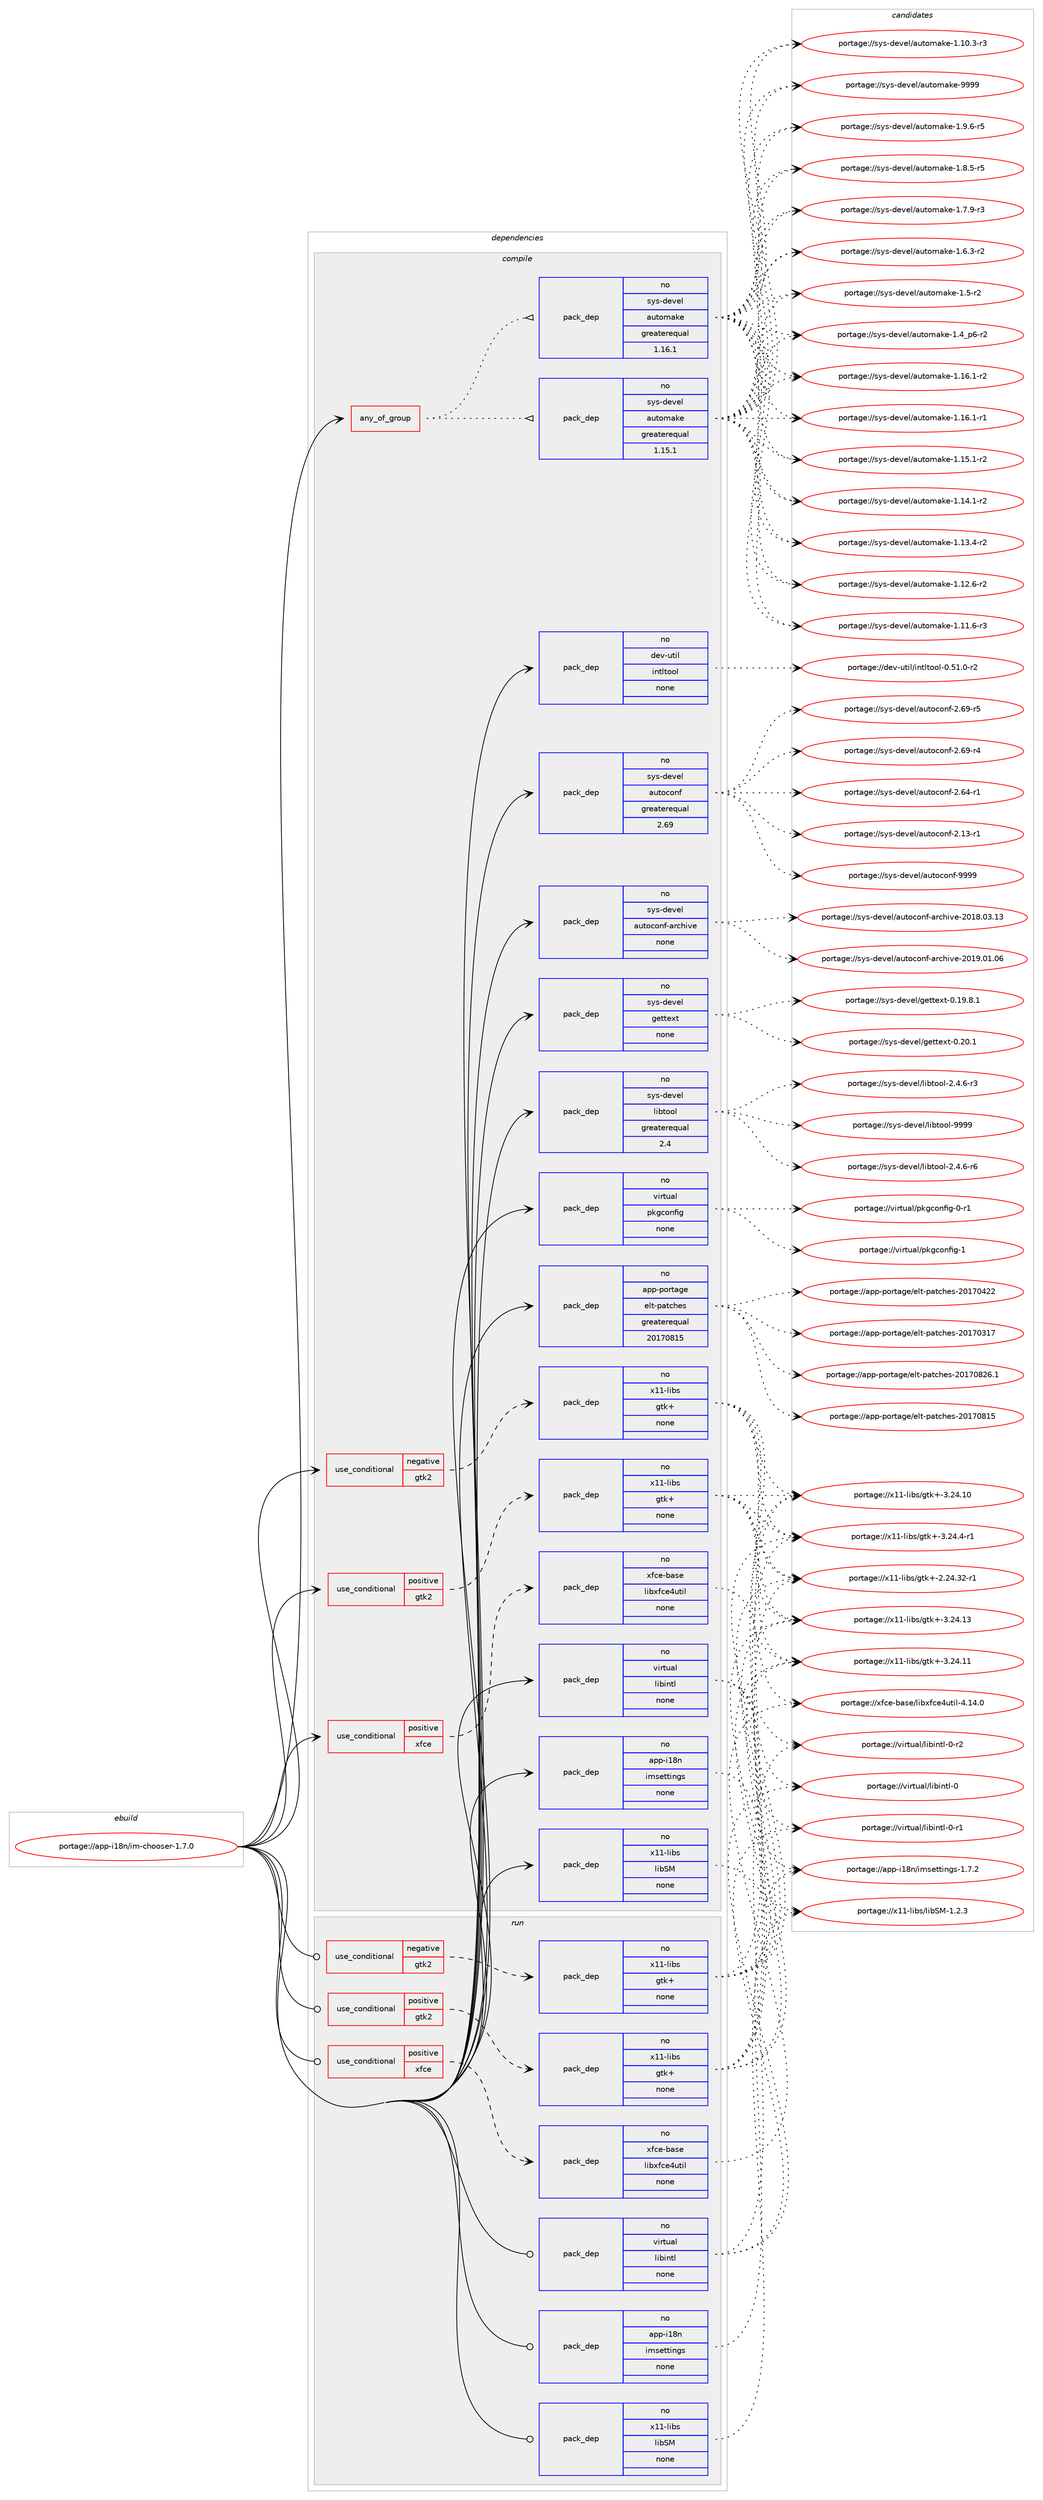 digraph prolog {

# *************
# Graph options
# *************

newrank=true;
concentrate=true;
compound=true;
graph [rankdir=LR,fontname=Helvetica,fontsize=10,ranksep=1.5];#, ranksep=2.5, nodesep=0.2];
edge  [arrowhead=vee];
node  [fontname=Helvetica,fontsize=10];

# **********
# The ebuild
# **********

subgraph cluster_leftcol {
color=gray;
label=<<i>ebuild</i>>;
id [label="portage://app-i18n/im-chooser-1.7.0", color=red, width=4, href="../app-i18n/im-chooser-1.7.0.svg"];
}

# ****************
# The dependencies
# ****************

subgraph cluster_midcol {
color=gray;
label=<<i>dependencies</i>>;
subgraph cluster_compile {
fillcolor="#eeeeee";
style=filled;
label=<<i>compile</i>>;
subgraph any8007 {
dependency617871 [label=<<TABLE BORDER="0" CELLBORDER="1" CELLSPACING="0" CELLPADDING="4"><TR><TD CELLPADDING="10">any_of_group</TD></TR></TABLE>>, shape=none, color=red];subgraph pack464855 {
dependency617872 [label=<<TABLE BORDER="0" CELLBORDER="1" CELLSPACING="0" CELLPADDING="4" WIDTH="220"><TR><TD ROWSPAN="6" CELLPADDING="30">pack_dep</TD></TR><TR><TD WIDTH="110">no</TD></TR><TR><TD>sys-devel</TD></TR><TR><TD>automake</TD></TR><TR><TD>greaterequal</TD></TR><TR><TD>1.16.1</TD></TR></TABLE>>, shape=none, color=blue];
}
dependency617871:e -> dependency617872:w [weight=20,style="dotted",arrowhead="oinv"];
subgraph pack464856 {
dependency617873 [label=<<TABLE BORDER="0" CELLBORDER="1" CELLSPACING="0" CELLPADDING="4" WIDTH="220"><TR><TD ROWSPAN="6" CELLPADDING="30">pack_dep</TD></TR><TR><TD WIDTH="110">no</TD></TR><TR><TD>sys-devel</TD></TR><TR><TD>automake</TD></TR><TR><TD>greaterequal</TD></TR><TR><TD>1.15.1</TD></TR></TABLE>>, shape=none, color=blue];
}
dependency617871:e -> dependency617873:w [weight=20,style="dotted",arrowhead="oinv"];
}
id:e -> dependency617871:w [weight=20,style="solid",arrowhead="vee"];
subgraph cond144725 {
dependency617874 [label=<<TABLE BORDER="0" CELLBORDER="1" CELLSPACING="0" CELLPADDING="4"><TR><TD ROWSPAN="3" CELLPADDING="10">use_conditional</TD></TR><TR><TD>negative</TD></TR><TR><TD>gtk2</TD></TR></TABLE>>, shape=none, color=red];
subgraph pack464857 {
dependency617875 [label=<<TABLE BORDER="0" CELLBORDER="1" CELLSPACING="0" CELLPADDING="4" WIDTH="220"><TR><TD ROWSPAN="6" CELLPADDING="30">pack_dep</TD></TR><TR><TD WIDTH="110">no</TD></TR><TR><TD>x11-libs</TD></TR><TR><TD>gtk+</TD></TR><TR><TD>none</TD></TR><TR><TD></TD></TR></TABLE>>, shape=none, color=blue];
}
dependency617874:e -> dependency617875:w [weight=20,style="dashed",arrowhead="vee"];
}
id:e -> dependency617874:w [weight=20,style="solid",arrowhead="vee"];
subgraph cond144726 {
dependency617876 [label=<<TABLE BORDER="0" CELLBORDER="1" CELLSPACING="0" CELLPADDING="4"><TR><TD ROWSPAN="3" CELLPADDING="10">use_conditional</TD></TR><TR><TD>positive</TD></TR><TR><TD>gtk2</TD></TR></TABLE>>, shape=none, color=red];
subgraph pack464858 {
dependency617877 [label=<<TABLE BORDER="0" CELLBORDER="1" CELLSPACING="0" CELLPADDING="4" WIDTH="220"><TR><TD ROWSPAN="6" CELLPADDING="30">pack_dep</TD></TR><TR><TD WIDTH="110">no</TD></TR><TR><TD>x11-libs</TD></TR><TR><TD>gtk+</TD></TR><TR><TD>none</TD></TR><TR><TD></TD></TR></TABLE>>, shape=none, color=blue];
}
dependency617876:e -> dependency617877:w [weight=20,style="dashed",arrowhead="vee"];
}
id:e -> dependency617876:w [weight=20,style="solid",arrowhead="vee"];
subgraph cond144727 {
dependency617878 [label=<<TABLE BORDER="0" CELLBORDER="1" CELLSPACING="0" CELLPADDING="4"><TR><TD ROWSPAN="3" CELLPADDING="10">use_conditional</TD></TR><TR><TD>positive</TD></TR><TR><TD>xfce</TD></TR></TABLE>>, shape=none, color=red];
subgraph pack464859 {
dependency617879 [label=<<TABLE BORDER="0" CELLBORDER="1" CELLSPACING="0" CELLPADDING="4" WIDTH="220"><TR><TD ROWSPAN="6" CELLPADDING="30">pack_dep</TD></TR><TR><TD WIDTH="110">no</TD></TR><TR><TD>xfce-base</TD></TR><TR><TD>libxfce4util</TD></TR><TR><TD>none</TD></TR><TR><TD></TD></TR></TABLE>>, shape=none, color=blue];
}
dependency617878:e -> dependency617879:w [weight=20,style="dashed",arrowhead="vee"];
}
id:e -> dependency617878:w [weight=20,style="solid",arrowhead="vee"];
subgraph pack464860 {
dependency617880 [label=<<TABLE BORDER="0" CELLBORDER="1" CELLSPACING="0" CELLPADDING="4" WIDTH="220"><TR><TD ROWSPAN="6" CELLPADDING="30">pack_dep</TD></TR><TR><TD WIDTH="110">no</TD></TR><TR><TD>app-i18n</TD></TR><TR><TD>imsettings</TD></TR><TR><TD>none</TD></TR><TR><TD></TD></TR></TABLE>>, shape=none, color=blue];
}
id:e -> dependency617880:w [weight=20,style="solid",arrowhead="vee"];
subgraph pack464861 {
dependency617881 [label=<<TABLE BORDER="0" CELLBORDER="1" CELLSPACING="0" CELLPADDING="4" WIDTH="220"><TR><TD ROWSPAN="6" CELLPADDING="30">pack_dep</TD></TR><TR><TD WIDTH="110">no</TD></TR><TR><TD>app-portage</TD></TR><TR><TD>elt-patches</TD></TR><TR><TD>greaterequal</TD></TR><TR><TD>20170815</TD></TR></TABLE>>, shape=none, color=blue];
}
id:e -> dependency617881:w [weight=20,style="solid",arrowhead="vee"];
subgraph pack464862 {
dependency617882 [label=<<TABLE BORDER="0" CELLBORDER="1" CELLSPACING="0" CELLPADDING="4" WIDTH="220"><TR><TD ROWSPAN="6" CELLPADDING="30">pack_dep</TD></TR><TR><TD WIDTH="110">no</TD></TR><TR><TD>dev-util</TD></TR><TR><TD>intltool</TD></TR><TR><TD>none</TD></TR><TR><TD></TD></TR></TABLE>>, shape=none, color=blue];
}
id:e -> dependency617882:w [weight=20,style="solid",arrowhead="vee"];
subgraph pack464863 {
dependency617883 [label=<<TABLE BORDER="0" CELLBORDER="1" CELLSPACING="0" CELLPADDING="4" WIDTH="220"><TR><TD ROWSPAN="6" CELLPADDING="30">pack_dep</TD></TR><TR><TD WIDTH="110">no</TD></TR><TR><TD>sys-devel</TD></TR><TR><TD>autoconf</TD></TR><TR><TD>greaterequal</TD></TR><TR><TD>2.69</TD></TR></TABLE>>, shape=none, color=blue];
}
id:e -> dependency617883:w [weight=20,style="solid",arrowhead="vee"];
subgraph pack464864 {
dependency617884 [label=<<TABLE BORDER="0" CELLBORDER="1" CELLSPACING="0" CELLPADDING="4" WIDTH="220"><TR><TD ROWSPAN="6" CELLPADDING="30">pack_dep</TD></TR><TR><TD WIDTH="110">no</TD></TR><TR><TD>sys-devel</TD></TR><TR><TD>autoconf-archive</TD></TR><TR><TD>none</TD></TR><TR><TD></TD></TR></TABLE>>, shape=none, color=blue];
}
id:e -> dependency617884:w [weight=20,style="solid",arrowhead="vee"];
subgraph pack464865 {
dependency617885 [label=<<TABLE BORDER="0" CELLBORDER="1" CELLSPACING="0" CELLPADDING="4" WIDTH="220"><TR><TD ROWSPAN="6" CELLPADDING="30">pack_dep</TD></TR><TR><TD WIDTH="110">no</TD></TR><TR><TD>sys-devel</TD></TR><TR><TD>gettext</TD></TR><TR><TD>none</TD></TR><TR><TD></TD></TR></TABLE>>, shape=none, color=blue];
}
id:e -> dependency617885:w [weight=20,style="solid",arrowhead="vee"];
subgraph pack464866 {
dependency617886 [label=<<TABLE BORDER="0" CELLBORDER="1" CELLSPACING="0" CELLPADDING="4" WIDTH="220"><TR><TD ROWSPAN="6" CELLPADDING="30">pack_dep</TD></TR><TR><TD WIDTH="110">no</TD></TR><TR><TD>sys-devel</TD></TR><TR><TD>libtool</TD></TR><TR><TD>greaterequal</TD></TR><TR><TD>2.4</TD></TR></TABLE>>, shape=none, color=blue];
}
id:e -> dependency617886:w [weight=20,style="solid",arrowhead="vee"];
subgraph pack464867 {
dependency617887 [label=<<TABLE BORDER="0" CELLBORDER="1" CELLSPACING="0" CELLPADDING="4" WIDTH="220"><TR><TD ROWSPAN="6" CELLPADDING="30">pack_dep</TD></TR><TR><TD WIDTH="110">no</TD></TR><TR><TD>virtual</TD></TR><TR><TD>libintl</TD></TR><TR><TD>none</TD></TR><TR><TD></TD></TR></TABLE>>, shape=none, color=blue];
}
id:e -> dependency617887:w [weight=20,style="solid",arrowhead="vee"];
subgraph pack464868 {
dependency617888 [label=<<TABLE BORDER="0" CELLBORDER="1" CELLSPACING="0" CELLPADDING="4" WIDTH="220"><TR><TD ROWSPAN="6" CELLPADDING="30">pack_dep</TD></TR><TR><TD WIDTH="110">no</TD></TR><TR><TD>virtual</TD></TR><TR><TD>pkgconfig</TD></TR><TR><TD>none</TD></TR><TR><TD></TD></TR></TABLE>>, shape=none, color=blue];
}
id:e -> dependency617888:w [weight=20,style="solid",arrowhead="vee"];
subgraph pack464869 {
dependency617889 [label=<<TABLE BORDER="0" CELLBORDER="1" CELLSPACING="0" CELLPADDING="4" WIDTH="220"><TR><TD ROWSPAN="6" CELLPADDING="30">pack_dep</TD></TR><TR><TD WIDTH="110">no</TD></TR><TR><TD>x11-libs</TD></TR><TR><TD>libSM</TD></TR><TR><TD>none</TD></TR><TR><TD></TD></TR></TABLE>>, shape=none, color=blue];
}
id:e -> dependency617889:w [weight=20,style="solid",arrowhead="vee"];
}
subgraph cluster_compileandrun {
fillcolor="#eeeeee";
style=filled;
label=<<i>compile and run</i>>;
}
subgraph cluster_run {
fillcolor="#eeeeee";
style=filled;
label=<<i>run</i>>;
subgraph cond144728 {
dependency617890 [label=<<TABLE BORDER="0" CELLBORDER="1" CELLSPACING="0" CELLPADDING="4"><TR><TD ROWSPAN="3" CELLPADDING="10">use_conditional</TD></TR><TR><TD>negative</TD></TR><TR><TD>gtk2</TD></TR></TABLE>>, shape=none, color=red];
subgraph pack464870 {
dependency617891 [label=<<TABLE BORDER="0" CELLBORDER="1" CELLSPACING="0" CELLPADDING="4" WIDTH="220"><TR><TD ROWSPAN="6" CELLPADDING="30">pack_dep</TD></TR><TR><TD WIDTH="110">no</TD></TR><TR><TD>x11-libs</TD></TR><TR><TD>gtk+</TD></TR><TR><TD>none</TD></TR><TR><TD></TD></TR></TABLE>>, shape=none, color=blue];
}
dependency617890:e -> dependency617891:w [weight=20,style="dashed",arrowhead="vee"];
}
id:e -> dependency617890:w [weight=20,style="solid",arrowhead="odot"];
subgraph cond144729 {
dependency617892 [label=<<TABLE BORDER="0" CELLBORDER="1" CELLSPACING="0" CELLPADDING="4"><TR><TD ROWSPAN="3" CELLPADDING="10">use_conditional</TD></TR><TR><TD>positive</TD></TR><TR><TD>gtk2</TD></TR></TABLE>>, shape=none, color=red];
subgraph pack464871 {
dependency617893 [label=<<TABLE BORDER="0" CELLBORDER="1" CELLSPACING="0" CELLPADDING="4" WIDTH="220"><TR><TD ROWSPAN="6" CELLPADDING="30">pack_dep</TD></TR><TR><TD WIDTH="110">no</TD></TR><TR><TD>x11-libs</TD></TR><TR><TD>gtk+</TD></TR><TR><TD>none</TD></TR><TR><TD></TD></TR></TABLE>>, shape=none, color=blue];
}
dependency617892:e -> dependency617893:w [weight=20,style="dashed",arrowhead="vee"];
}
id:e -> dependency617892:w [weight=20,style="solid",arrowhead="odot"];
subgraph cond144730 {
dependency617894 [label=<<TABLE BORDER="0" CELLBORDER="1" CELLSPACING="0" CELLPADDING="4"><TR><TD ROWSPAN="3" CELLPADDING="10">use_conditional</TD></TR><TR><TD>positive</TD></TR><TR><TD>xfce</TD></TR></TABLE>>, shape=none, color=red];
subgraph pack464872 {
dependency617895 [label=<<TABLE BORDER="0" CELLBORDER="1" CELLSPACING="0" CELLPADDING="4" WIDTH="220"><TR><TD ROWSPAN="6" CELLPADDING="30">pack_dep</TD></TR><TR><TD WIDTH="110">no</TD></TR><TR><TD>xfce-base</TD></TR><TR><TD>libxfce4util</TD></TR><TR><TD>none</TD></TR><TR><TD></TD></TR></TABLE>>, shape=none, color=blue];
}
dependency617894:e -> dependency617895:w [weight=20,style="dashed",arrowhead="vee"];
}
id:e -> dependency617894:w [weight=20,style="solid",arrowhead="odot"];
subgraph pack464873 {
dependency617896 [label=<<TABLE BORDER="0" CELLBORDER="1" CELLSPACING="0" CELLPADDING="4" WIDTH="220"><TR><TD ROWSPAN="6" CELLPADDING="30">pack_dep</TD></TR><TR><TD WIDTH="110">no</TD></TR><TR><TD>app-i18n</TD></TR><TR><TD>imsettings</TD></TR><TR><TD>none</TD></TR><TR><TD></TD></TR></TABLE>>, shape=none, color=blue];
}
id:e -> dependency617896:w [weight=20,style="solid",arrowhead="odot"];
subgraph pack464874 {
dependency617897 [label=<<TABLE BORDER="0" CELLBORDER="1" CELLSPACING="0" CELLPADDING="4" WIDTH="220"><TR><TD ROWSPAN="6" CELLPADDING="30">pack_dep</TD></TR><TR><TD WIDTH="110">no</TD></TR><TR><TD>virtual</TD></TR><TR><TD>libintl</TD></TR><TR><TD>none</TD></TR><TR><TD></TD></TR></TABLE>>, shape=none, color=blue];
}
id:e -> dependency617897:w [weight=20,style="solid",arrowhead="odot"];
subgraph pack464875 {
dependency617898 [label=<<TABLE BORDER="0" CELLBORDER="1" CELLSPACING="0" CELLPADDING="4" WIDTH="220"><TR><TD ROWSPAN="6" CELLPADDING="30">pack_dep</TD></TR><TR><TD WIDTH="110">no</TD></TR><TR><TD>x11-libs</TD></TR><TR><TD>libSM</TD></TR><TR><TD>none</TD></TR><TR><TD></TD></TR></TABLE>>, shape=none, color=blue];
}
id:e -> dependency617898:w [weight=20,style="solid",arrowhead="odot"];
}
}

# **************
# The candidates
# **************

subgraph cluster_choices {
rank=same;
color=gray;
label=<<i>candidates</i>>;

subgraph choice464855 {
color=black;
nodesep=1;
choice115121115451001011181011084797117116111109971071014557575757 [label="portage://sys-devel/automake-9999", color=red, width=4,href="../sys-devel/automake-9999.svg"];
choice115121115451001011181011084797117116111109971071014549465746544511453 [label="portage://sys-devel/automake-1.9.6-r5", color=red, width=4,href="../sys-devel/automake-1.9.6-r5.svg"];
choice115121115451001011181011084797117116111109971071014549465646534511453 [label="portage://sys-devel/automake-1.8.5-r5", color=red, width=4,href="../sys-devel/automake-1.8.5-r5.svg"];
choice115121115451001011181011084797117116111109971071014549465546574511451 [label="portage://sys-devel/automake-1.7.9-r3", color=red, width=4,href="../sys-devel/automake-1.7.9-r3.svg"];
choice115121115451001011181011084797117116111109971071014549465446514511450 [label="portage://sys-devel/automake-1.6.3-r2", color=red, width=4,href="../sys-devel/automake-1.6.3-r2.svg"];
choice11512111545100101118101108479711711611110997107101454946534511450 [label="portage://sys-devel/automake-1.5-r2", color=red, width=4,href="../sys-devel/automake-1.5-r2.svg"];
choice115121115451001011181011084797117116111109971071014549465295112544511450 [label="portage://sys-devel/automake-1.4_p6-r2", color=red, width=4,href="../sys-devel/automake-1.4_p6-r2.svg"];
choice11512111545100101118101108479711711611110997107101454946495446494511450 [label="portage://sys-devel/automake-1.16.1-r2", color=red, width=4,href="../sys-devel/automake-1.16.1-r2.svg"];
choice11512111545100101118101108479711711611110997107101454946495446494511449 [label="portage://sys-devel/automake-1.16.1-r1", color=red, width=4,href="../sys-devel/automake-1.16.1-r1.svg"];
choice11512111545100101118101108479711711611110997107101454946495346494511450 [label="portage://sys-devel/automake-1.15.1-r2", color=red, width=4,href="../sys-devel/automake-1.15.1-r2.svg"];
choice11512111545100101118101108479711711611110997107101454946495246494511450 [label="portage://sys-devel/automake-1.14.1-r2", color=red, width=4,href="../sys-devel/automake-1.14.1-r2.svg"];
choice11512111545100101118101108479711711611110997107101454946495146524511450 [label="portage://sys-devel/automake-1.13.4-r2", color=red, width=4,href="../sys-devel/automake-1.13.4-r2.svg"];
choice11512111545100101118101108479711711611110997107101454946495046544511450 [label="portage://sys-devel/automake-1.12.6-r2", color=red, width=4,href="../sys-devel/automake-1.12.6-r2.svg"];
choice11512111545100101118101108479711711611110997107101454946494946544511451 [label="portage://sys-devel/automake-1.11.6-r3", color=red, width=4,href="../sys-devel/automake-1.11.6-r3.svg"];
choice11512111545100101118101108479711711611110997107101454946494846514511451 [label="portage://sys-devel/automake-1.10.3-r3", color=red, width=4,href="../sys-devel/automake-1.10.3-r3.svg"];
dependency617872:e -> choice115121115451001011181011084797117116111109971071014557575757:w [style=dotted,weight="100"];
dependency617872:e -> choice115121115451001011181011084797117116111109971071014549465746544511453:w [style=dotted,weight="100"];
dependency617872:e -> choice115121115451001011181011084797117116111109971071014549465646534511453:w [style=dotted,weight="100"];
dependency617872:e -> choice115121115451001011181011084797117116111109971071014549465546574511451:w [style=dotted,weight="100"];
dependency617872:e -> choice115121115451001011181011084797117116111109971071014549465446514511450:w [style=dotted,weight="100"];
dependency617872:e -> choice11512111545100101118101108479711711611110997107101454946534511450:w [style=dotted,weight="100"];
dependency617872:e -> choice115121115451001011181011084797117116111109971071014549465295112544511450:w [style=dotted,weight="100"];
dependency617872:e -> choice11512111545100101118101108479711711611110997107101454946495446494511450:w [style=dotted,weight="100"];
dependency617872:e -> choice11512111545100101118101108479711711611110997107101454946495446494511449:w [style=dotted,weight="100"];
dependency617872:e -> choice11512111545100101118101108479711711611110997107101454946495346494511450:w [style=dotted,weight="100"];
dependency617872:e -> choice11512111545100101118101108479711711611110997107101454946495246494511450:w [style=dotted,weight="100"];
dependency617872:e -> choice11512111545100101118101108479711711611110997107101454946495146524511450:w [style=dotted,weight="100"];
dependency617872:e -> choice11512111545100101118101108479711711611110997107101454946495046544511450:w [style=dotted,weight="100"];
dependency617872:e -> choice11512111545100101118101108479711711611110997107101454946494946544511451:w [style=dotted,weight="100"];
dependency617872:e -> choice11512111545100101118101108479711711611110997107101454946494846514511451:w [style=dotted,weight="100"];
}
subgraph choice464856 {
color=black;
nodesep=1;
choice115121115451001011181011084797117116111109971071014557575757 [label="portage://sys-devel/automake-9999", color=red, width=4,href="../sys-devel/automake-9999.svg"];
choice115121115451001011181011084797117116111109971071014549465746544511453 [label="portage://sys-devel/automake-1.9.6-r5", color=red, width=4,href="../sys-devel/automake-1.9.6-r5.svg"];
choice115121115451001011181011084797117116111109971071014549465646534511453 [label="portage://sys-devel/automake-1.8.5-r5", color=red, width=4,href="../sys-devel/automake-1.8.5-r5.svg"];
choice115121115451001011181011084797117116111109971071014549465546574511451 [label="portage://sys-devel/automake-1.7.9-r3", color=red, width=4,href="../sys-devel/automake-1.7.9-r3.svg"];
choice115121115451001011181011084797117116111109971071014549465446514511450 [label="portage://sys-devel/automake-1.6.3-r2", color=red, width=4,href="../sys-devel/automake-1.6.3-r2.svg"];
choice11512111545100101118101108479711711611110997107101454946534511450 [label="portage://sys-devel/automake-1.5-r2", color=red, width=4,href="../sys-devel/automake-1.5-r2.svg"];
choice115121115451001011181011084797117116111109971071014549465295112544511450 [label="portage://sys-devel/automake-1.4_p6-r2", color=red, width=4,href="../sys-devel/automake-1.4_p6-r2.svg"];
choice11512111545100101118101108479711711611110997107101454946495446494511450 [label="portage://sys-devel/automake-1.16.1-r2", color=red, width=4,href="../sys-devel/automake-1.16.1-r2.svg"];
choice11512111545100101118101108479711711611110997107101454946495446494511449 [label="portage://sys-devel/automake-1.16.1-r1", color=red, width=4,href="../sys-devel/automake-1.16.1-r1.svg"];
choice11512111545100101118101108479711711611110997107101454946495346494511450 [label="portage://sys-devel/automake-1.15.1-r2", color=red, width=4,href="../sys-devel/automake-1.15.1-r2.svg"];
choice11512111545100101118101108479711711611110997107101454946495246494511450 [label="portage://sys-devel/automake-1.14.1-r2", color=red, width=4,href="../sys-devel/automake-1.14.1-r2.svg"];
choice11512111545100101118101108479711711611110997107101454946495146524511450 [label="portage://sys-devel/automake-1.13.4-r2", color=red, width=4,href="../sys-devel/automake-1.13.4-r2.svg"];
choice11512111545100101118101108479711711611110997107101454946495046544511450 [label="portage://sys-devel/automake-1.12.6-r2", color=red, width=4,href="../sys-devel/automake-1.12.6-r2.svg"];
choice11512111545100101118101108479711711611110997107101454946494946544511451 [label="portage://sys-devel/automake-1.11.6-r3", color=red, width=4,href="../sys-devel/automake-1.11.6-r3.svg"];
choice11512111545100101118101108479711711611110997107101454946494846514511451 [label="portage://sys-devel/automake-1.10.3-r3", color=red, width=4,href="../sys-devel/automake-1.10.3-r3.svg"];
dependency617873:e -> choice115121115451001011181011084797117116111109971071014557575757:w [style=dotted,weight="100"];
dependency617873:e -> choice115121115451001011181011084797117116111109971071014549465746544511453:w [style=dotted,weight="100"];
dependency617873:e -> choice115121115451001011181011084797117116111109971071014549465646534511453:w [style=dotted,weight="100"];
dependency617873:e -> choice115121115451001011181011084797117116111109971071014549465546574511451:w [style=dotted,weight="100"];
dependency617873:e -> choice115121115451001011181011084797117116111109971071014549465446514511450:w [style=dotted,weight="100"];
dependency617873:e -> choice11512111545100101118101108479711711611110997107101454946534511450:w [style=dotted,weight="100"];
dependency617873:e -> choice115121115451001011181011084797117116111109971071014549465295112544511450:w [style=dotted,weight="100"];
dependency617873:e -> choice11512111545100101118101108479711711611110997107101454946495446494511450:w [style=dotted,weight="100"];
dependency617873:e -> choice11512111545100101118101108479711711611110997107101454946495446494511449:w [style=dotted,weight="100"];
dependency617873:e -> choice11512111545100101118101108479711711611110997107101454946495346494511450:w [style=dotted,weight="100"];
dependency617873:e -> choice11512111545100101118101108479711711611110997107101454946495246494511450:w [style=dotted,weight="100"];
dependency617873:e -> choice11512111545100101118101108479711711611110997107101454946495146524511450:w [style=dotted,weight="100"];
dependency617873:e -> choice11512111545100101118101108479711711611110997107101454946495046544511450:w [style=dotted,weight="100"];
dependency617873:e -> choice11512111545100101118101108479711711611110997107101454946494946544511451:w [style=dotted,weight="100"];
dependency617873:e -> choice11512111545100101118101108479711711611110997107101454946494846514511451:w [style=dotted,weight="100"];
}
subgraph choice464857 {
color=black;
nodesep=1;
choice120494945108105981154710311610743455146505246524511449 [label="portage://x11-libs/gtk+-3.24.4-r1", color=red, width=4,href="../x11-libs/gtk+-3.24.4-r1.svg"];
choice1204949451081059811547103116107434551465052464951 [label="portage://x11-libs/gtk+-3.24.13", color=red, width=4,href="../x11-libs/gtk+-3.24.13.svg"];
choice1204949451081059811547103116107434551465052464949 [label="portage://x11-libs/gtk+-3.24.11", color=red, width=4,href="../x11-libs/gtk+-3.24.11.svg"];
choice1204949451081059811547103116107434551465052464948 [label="portage://x11-libs/gtk+-3.24.10", color=red, width=4,href="../x11-libs/gtk+-3.24.10.svg"];
choice12049494510810598115471031161074345504650524651504511449 [label="portage://x11-libs/gtk+-2.24.32-r1", color=red, width=4,href="../x11-libs/gtk+-2.24.32-r1.svg"];
dependency617875:e -> choice120494945108105981154710311610743455146505246524511449:w [style=dotted,weight="100"];
dependency617875:e -> choice1204949451081059811547103116107434551465052464951:w [style=dotted,weight="100"];
dependency617875:e -> choice1204949451081059811547103116107434551465052464949:w [style=dotted,weight="100"];
dependency617875:e -> choice1204949451081059811547103116107434551465052464948:w [style=dotted,weight="100"];
dependency617875:e -> choice12049494510810598115471031161074345504650524651504511449:w [style=dotted,weight="100"];
}
subgraph choice464858 {
color=black;
nodesep=1;
choice120494945108105981154710311610743455146505246524511449 [label="portage://x11-libs/gtk+-3.24.4-r1", color=red, width=4,href="../x11-libs/gtk+-3.24.4-r1.svg"];
choice1204949451081059811547103116107434551465052464951 [label="portage://x11-libs/gtk+-3.24.13", color=red, width=4,href="../x11-libs/gtk+-3.24.13.svg"];
choice1204949451081059811547103116107434551465052464949 [label="portage://x11-libs/gtk+-3.24.11", color=red, width=4,href="../x11-libs/gtk+-3.24.11.svg"];
choice1204949451081059811547103116107434551465052464948 [label="portage://x11-libs/gtk+-3.24.10", color=red, width=4,href="../x11-libs/gtk+-3.24.10.svg"];
choice12049494510810598115471031161074345504650524651504511449 [label="portage://x11-libs/gtk+-2.24.32-r1", color=red, width=4,href="../x11-libs/gtk+-2.24.32-r1.svg"];
dependency617877:e -> choice120494945108105981154710311610743455146505246524511449:w [style=dotted,weight="100"];
dependency617877:e -> choice1204949451081059811547103116107434551465052464951:w [style=dotted,weight="100"];
dependency617877:e -> choice1204949451081059811547103116107434551465052464949:w [style=dotted,weight="100"];
dependency617877:e -> choice1204949451081059811547103116107434551465052464948:w [style=dotted,weight="100"];
dependency617877:e -> choice12049494510810598115471031161074345504650524651504511449:w [style=dotted,weight="100"];
}
subgraph choice464859 {
color=black;
nodesep=1;
choice120102991014598971151014710810598120102991015211711610510845524649524648 [label="portage://xfce-base/libxfce4util-4.14.0", color=red, width=4,href="../xfce-base/libxfce4util-4.14.0.svg"];
dependency617879:e -> choice120102991014598971151014710810598120102991015211711610510845524649524648:w [style=dotted,weight="100"];
}
subgraph choice464860 {
color=black;
nodesep=1;
choice9711211245105495611047105109115101116116105110103115454946554650 [label="portage://app-i18n/imsettings-1.7.2", color=red, width=4,href="../app-i18n/imsettings-1.7.2.svg"];
dependency617880:e -> choice9711211245105495611047105109115101116116105110103115454946554650:w [style=dotted,weight="100"];
}
subgraph choice464861 {
color=black;
nodesep=1;
choice971121124511211111411697103101471011081164511297116991041011154550484955485650544649 [label="portage://app-portage/elt-patches-20170826.1", color=red, width=4,href="../app-portage/elt-patches-20170826.1.svg"];
choice97112112451121111141169710310147101108116451129711699104101115455048495548564953 [label="portage://app-portage/elt-patches-20170815", color=red, width=4,href="../app-portage/elt-patches-20170815.svg"];
choice97112112451121111141169710310147101108116451129711699104101115455048495548525050 [label="portage://app-portage/elt-patches-20170422", color=red, width=4,href="../app-portage/elt-patches-20170422.svg"];
choice97112112451121111141169710310147101108116451129711699104101115455048495548514955 [label="portage://app-portage/elt-patches-20170317", color=red, width=4,href="../app-portage/elt-patches-20170317.svg"];
dependency617881:e -> choice971121124511211111411697103101471011081164511297116991041011154550484955485650544649:w [style=dotted,weight="100"];
dependency617881:e -> choice97112112451121111141169710310147101108116451129711699104101115455048495548564953:w [style=dotted,weight="100"];
dependency617881:e -> choice97112112451121111141169710310147101108116451129711699104101115455048495548525050:w [style=dotted,weight="100"];
dependency617881:e -> choice97112112451121111141169710310147101108116451129711699104101115455048495548514955:w [style=dotted,weight="100"];
}
subgraph choice464862 {
color=black;
nodesep=1;
choice1001011184511711610510847105110116108116111111108454846534946484511450 [label="portage://dev-util/intltool-0.51.0-r2", color=red, width=4,href="../dev-util/intltool-0.51.0-r2.svg"];
dependency617882:e -> choice1001011184511711610510847105110116108116111111108454846534946484511450:w [style=dotted,weight="100"];
}
subgraph choice464863 {
color=black;
nodesep=1;
choice115121115451001011181011084797117116111991111101024557575757 [label="portage://sys-devel/autoconf-9999", color=red, width=4,href="../sys-devel/autoconf-9999.svg"];
choice1151211154510010111810110847971171161119911111010245504654574511453 [label="portage://sys-devel/autoconf-2.69-r5", color=red, width=4,href="../sys-devel/autoconf-2.69-r5.svg"];
choice1151211154510010111810110847971171161119911111010245504654574511452 [label="portage://sys-devel/autoconf-2.69-r4", color=red, width=4,href="../sys-devel/autoconf-2.69-r4.svg"];
choice1151211154510010111810110847971171161119911111010245504654524511449 [label="portage://sys-devel/autoconf-2.64-r1", color=red, width=4,href="../sys-devel/autoconf-2.64-r1.svg"];
choice1151211154510010111810110847971171161119911111010245504649514511449 [label="portage://sys-devel/autoconf-2.13-r1", color=red, width=4,href="../sys-devel/autoconf-2.13-r1.svg"];
dependency617883:e -> choice115121115451001011181011084797117116111991111101024557575757:w [style=dotted,weight="100"];
dependency617883:e -> choice1151211154510010111810110847971171161119911111010245504654574511453:w [style=dotted,weight="100"];
dependency617883:e -> choice1151211154510010111810110847971171161119911111010245504654574511452:w [style=dotted,weight="100"];
dependency617883:e -> choice1151211154510010111810110847971171161119911111010245504654524511449:w [style=dotted,weight="100"];
dependency617883:e -> choice1151211154510010111810110847971171161119911111010245504649514511449:w [style=dotted,weight="100"];
}
subgraph choice464864 {
color=black;
nodesep=1;
choice115121115451001011181011084797117116111991111101024597114991041051181014550484957464849464854 [label="portage://sys-devel/autoconf-archive-2019.01.06", color=red, width=4,href="../sys-devel/autoconf-archive-2019.01.06.svg"];
choice115121115451001011181011084797117116111991111101024597114991041051181014550484956464851464951 [label="portage://sys-devel/autoconf-archive-2018.03.13", color=red, width=4,href="../sys-devel/autoconf-archive-2018.03.13.svg"];
dependency617884:e -> choice115121115451001011181011084797117116111991111101024597114991041051181014550484957464849464854:w [style=dotted,weight="100"];
dependency617884:e -> choice115121115451001011181011084797117116111991111101024597114991041051181014550484956464851464951:w [style=dotted,weight="100"];
}
subgraph choice464865 {
color=black;
nodesep=1;
choice115121115451001011181011084710310111611610112011645484650484649 [label="portage://sys-devel/gettext-0.20.1", color=red, width=4,href="../sys-devel/gettext-0.20.1.svg"];
choice1151211154510010111810110847103101116116101120116454846495746564649 [label="portage://sys-devel/gettext-0.19.8.1", color=red, width=4,href="../sys-devel/gettext-0.19.8.1.svg"];
dependency617885:e -> choice115121115451001011181011084710310111611610112011645484650484649:w [style=dotted,weight="100"];
dependency617885:e -> choice1151211154510010111810110847103101116116101120116454846495746564649:w [style=dotted,weight="100"];
}
subgraph choice464866 {
color=black;
nodesep=1;
choice1151211154510010111810110847108105981161111111084557575757 [label="portage://sys-devel/libtool-9999", color=red, width=4,href="../sys-devel/libtool-9999.svg"];
choice1151211154510010111810110847108105981161111111084550465246544511454 [label="portage://sys-devel/libtool-2.4.6-r6", color=red, width=4,href="../sys-devel/libtool-2.4.6-r6.svg"];
choice1151211154510010111810110847108105981161111111084550465246544511451 [label="portage://sys-devel/libtool-2.4.6-r3", color=red, width=4,href="../sys-devel/libtool-2.4.6-r3.svg"];
dependency617886:e -> choice1151211154510010111810110847108105981161111111084557575757:w [style=dotted,weight="100"];
dependency617886:e -> choice1151211154510010111810110847108105981161111111084550465246544511454:w [style=dotted,weight="100"];
dependency617886:e -> choice1151211154510010111810110847108105981161111111084550465246544511451:w [style=dotted,weight="100"];
}
subgraph choice464867 {
color=black;
nodesep=1;
choice11810511411611797108471081059810511011610845484511450 [label="portage://virtual/libintl-0-r2", color=red, width=4,href="../virtual/libintl-0-r2.svg"];
choice11810511411611797108471081059810511011610845484511449 [label="portage://virtual/libintl-0-r1", color=red, width=4,href="../virtual/libintl-0-r1.svg"];
choice1181051141161179710847108105981051101161084548 [label="portage://virtual/libintl-0", color=red, width=4,href="../virtual/libintl-0.svg"];
dependency617887:e -> choice11810511411611797108471081059810511011610845484511450:w [style=dotted,weight="100"];
dependency617887:e -> choice11810511411611797108471081059810511011610845484511449:w [style=dotted,weight="100"];
dependency617887:e -> choice1181051141161179710847108105981051101161084548:w [style=dotted,weight="100"];
}
subgraph choice464868 {
color=black;
nodesep=1;
choice1181051141161179710847112107103991111101021051034549 [label="portage://virtual/pkgconfig-1", color=red, width=4,href="../virtual/pkgconfig-1.svg"];
choice11810511411611797108471121071039911111010210510345484511449 [label="portage://virtual/pkgconfig-0-r1", color=red, width=4,href="../virtual/pkgconfig-0-r1.svg"];
dependency617888:e -> choice1181051141161179710847112107103991111101021051034549:w [style=dotted,weight="100"];
dependency617888:e -> choice11810511411611797108471121071039911111010210510345484511449:w [style=dotted,weight="100"];
}
subgraph choice464869 {
color=black;
nodesep=1;
choice1204949451081059811547108105988377454946504651 [label="portage://x11-libs/libSM-1.2.3", color=red, width=4,href="../x11-libs/libSM-1.2.3.svg"];
dependency617889:e -> choice1204949451081059811547108105988377454946504651:w [style=dotted,weight="100"];
}
subgraph choice464870 {
color=black;
nodesep=1;
choice120494945108105981154710311610743455146505246524511449 [label="portage://x11-libs/gtk+-3.24.4-r1", color=red, width=4,href="../x11-libs/gtk+-3.24.4-r1.svg"];
choice1204949451081059811547103116107434551465052464951 [label="portage://x11-libs/gtk+-3.24.13", color=red, width=4,href="../x11-libs/gtk+-3.24.13.svg"];
choice1204949451081059811547103116107434551465052464949 [label="portage://x11-libs/gtk+-3.24.11", color=red, width=4,href="../x11-libs/gtk+-3.24.11.svg"];
choice1204949451081059811547103116107434551465052464948 [label="portage://x11-libs/gtk+-3.24.10", color=red, width=4,href="../x11-libs/gtk+-3.24.10.svg"];
choice12049494510810598115471031161074345504650524651504511449 [label="portage://x11-libs/gtk+-2.24.32-r1", color=red, width=4,href="../x11-libs/gtk+-2.24.32-r1.svg"];
dependency617891:e -> choice120494945108105981154710311610743455146505246524511449:w [style=dotted,weight="100"];
dependency617891:e -> choice1204949451081059811547103116107434551465052464951:w [style=dotted,weight="100"];
dependency617891:e -> choice1204949451081059811547103116107434551465052464949:w [style=dotted,weight="100"];
dependency617891:e -> choice1204949451081059811547103116107434551465052464948:w [style=dotted,weight="100"];
dependency617891:e -> choice12049494510810598115471031161074345504650524651504511449:w [style=dotted,weight="100"];
}
subgraph choice464871 {
color=black;
nodesep=1;
choice120494945108105981154710311610743455146505246524511449 [label="portage://x11-libs/gtk+-3.24.4-r1", color=red, width=4,href="../x11-libs/gtk+-3.24.4-r1.svg"];
choice1204949451081059811547103116107434551465052464951 [label="portage://x11-libs/gtk+-3.24.13", color=red, width=4,href="../x11-libs/gtk+-3.24.13.svg"];
choice1204949451081059811547103116107434551465052464949 [label="portage://x11-libs/gtk+-3.24.11", color=red, width=4,href="../x11-libs/gtk+-3.24.11.svg"];
choice1204949451081059811547103116107434551465052464948 [label="portage://x11-libs/gtk+-3.24.10", color=red, width=4,href="../x11-libs/gtk+-3.24.10.svg"];
choice12049494510810598115471031161074345504650524651504511449 [label="portage://x11-libs/gtk+-2.24.32-r1", color=red, width=4,href="../x11-libs/gtk+-2.24.32-r1.svg"];
dependency617893:e -> choice120494945108105981154710311610743455146505246524511449:w [style=dotted,weight="100"];
dependency617893:e -> choice1204949451081059811547103116107434551465052464951:w [style=dotted,weight="100"];
dependency617893:e -> choice1204949451081059811547103116107434551465052464949:w [style=dotted,weight="100"];
dependency617893:e -> choice1204949451081059811547103116107434551465052464948:w [style=dotted,weight="100"];
dependency617893:e -> choice12049494510810598115471031161074345504650524651504511449:w [style=dotted,weight="100"];
}
subgraph choice464872 {
color=black;
nodesep=1;
choice120102991014598971151014710810598120102991015211711610510845524649524648 [label="portage://xfce-base/libxfce4util-4.14.0", color=red, width=4,href="../xfce-base/libxfce4util-4.14.0.svg"];
dependency617895:e -> choice120102991014598971151014710810598120102991015211711610510845524649524648:w [style=dotted,weight="100"];
}
subgraph choice464873 {
color=black;
nodesep=1;
choice9711211245105495611047105109115101116116105110103115454946554650 [label="portage://app-i18n/imsettings-1.7.2", color=red, width=4,href="../app-i18n/imsettings-1.7.2.svg"];
dependency617896:e -> choice9711211245105495611047105109115101116116105110103115454946554650:w [style=dotted,weight="100"];
}
subgraph choice464874 {
color=black;
nodesep=1;
choice11810511411611797108471081059810511011610845484511450 [label="portage://virtual/libintl-0-r2", color=red, width=4,href="../virtual/libintl-0-r2.svg"];
choice11810511411611797108471081059810511011610845484511449 [label="portage://virtual/libintl-0-r1", color=red, width=4,href="../virtual/libintl-0-r1.svg"];
choice1181051141161179710847108105981051101161084548 [label="portage://virtual/libintl-0", color=red, width=4,href="../virtual/libintl-0.svg"];
dependency617897:e -> choice11810511411611797108471081059810511011610845484511450:w [style=dotted,weight="100"];
dependency617897:e -> choice11810511411611797108471081059810511011610845484511449:w [style=dotted,weight="100"];
dependency617897:e -> choice1181051141161179710847108105981051101161084548:w [style=dotted,weight="100"];
}
subgraph choice464875 {
color=black;
nodesep=1;
choice1204949451081059811547108105988377454946504651 [label="portage://x11-libs/libSM-1.2.3", color=red, width=4,href="../x11-libs/libSM-1.2.3.svg"];
dependency617898:e -> choice1204949451081059811547108105988377454946504651:w [style=dotted,weight="100"];
}
}

}
